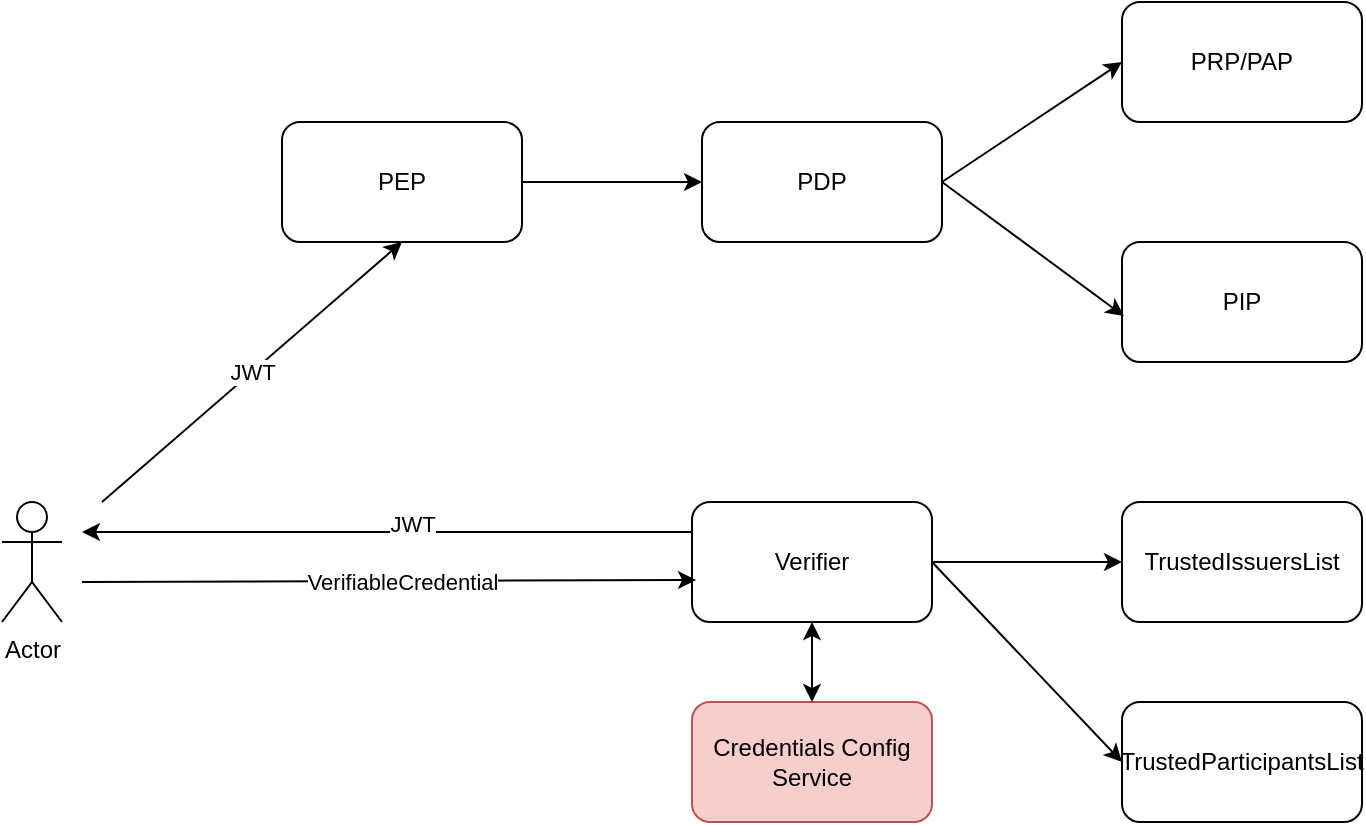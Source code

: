 <mxfile version="21.3.5" type="device">
  <diagram name="Page-1" id="bprYtedmRy179frKg-53">
    <mxGraphModel dx="2284" dy="840" grid="1" gridSize="10" guides="1" tooltips="1" connect="1" arrows="1" fold="1" page="1" pageScale="1" pageWidth="850" pageHeight="1100" math="0" shadow="0">
      <root>
        <mxCell id="0" />
        <mxCell id="1" parent="0" />
        <mxCell id="g9BpfWFpam-Bk-mDH33--1" value="PDP" style="rounded=1;whiteSpace=wrap;html=1;" parent="1" vertex="1">
          <mxGeometry x="250" y="140" width="120" height="60" as="geometry" />
        </mxCell>
        <mxCell id="g9BpfWFpam-Bk-mDH33--2" value="PRP/PAP" style="rounded=1;whiteSpace=wrap;html=1;" parent="1" vertex="1">
          <mxGeometry x="460" y="80" width="120" height="60" as="geometry" />
        </mxCell>
        <mxCell id="g9BpfWFpam-Bk-mDH33--3" value="PIP" style="rounded=1;whiteSpace=wrap;html=1;" parent="1" vertex="1">
          <mxGeometry x="460" y="200" width="120" height="60" as="geometry" />
        </mxCell>
        <mxCell id="g9BpfWFpam-Bk-mDH33--4" value="" style="endArrow=classic;html=1;rounded=0;entryX=0;entryY=0.5;entryDx=0;entryDy=0;exitX=1;exitY=0.5;exitDx=0;exitDy=0;" parent="1" source="g9BpfWFpam-Bk-mDH33--1" target="g9BpfWFpam-Bk-mDH33--2" edge="1">
          <mxGeometry width="50" height="50" relative="1" as="geometry">
            <mxPoint x="190" y="430" as="sourcePoint" />
            <mxPoint x="240" y="380" as="targetPoint" />
          </mxGeometry>
        </mxCell>
        <mxCell id="g9BpfWFpam-Bk-mDH33--5" value="" style="endArrow=classic;html=1;rounded=0;entryX=0.008;entryY=0.617;entryDx=0;entryDy=0;exitX=1;exitY=0.5;exitDx=0;exitDy=0;entryPerimeter=0;" parent="1" source="g9BpfWFpam-Bk-mDH33--1" target="g9BpfWFpam-Bk-mDH33--3" edge="1">
          <mxGeometry width="50" height="50" relative="1" as="geometry">
            <mxPoint x="380" y="170" as="sourcePoint" />
            <mxPoint x="470" y="120" as="targetPoint" />
          </mxGeometry>
        </mxCell>
        <mxCell id="g9BpfWFpam-Bk-mDH33--6" value="PEP" style="rounded=1;whiteSpace=wrap;html=1;" parent="1" vertex="1">
          <mxGeometry x="40" y="140" width="120" height="60" as="geometry" />
        </mxCell>
        <mxCell id="g9BpfWFpam-Bk-mDH33--7" value="" style="endArrow=classic;html=1;rounded=0;exitX=1;exitY=0.5;exitDx=0;exitDy=0;" parent="1" source="g9BpfWFpam-Bk-mDH33--6" target="g9BpfWFpam-Bk-mDH33--1" edge="1">
          <mxGeometry width="50" height="50" relative="1" as="geometry">
            <mxPoint x="150" y="380" as="sourcePoint" />
            <mxPoint x="200" y="330" as="targetPoint" />
          </mxGeometry>
        </mxCell>
        <mxCell id="g9BpfWFpam-Bk-mDH33--8" value="Verifier" style="rounded=1;whiteSpace=wrap;html=1;" parent="1" vertex="1">
          <mxGeometry x="245" y="330" width="120" height="60" as="geometry" />
        </mxCell>
        <mxCell id="g9BpfWFpam-Bk-mDH33--9" value="TrustedIssuersList" style="rounded=1;whiteSpace=wrap;html=1;" parent="1" vertex="1">
          <mxGeometry x="460" y="330" width="120" height="60" as="geometry" />
        </mxCell>
        <mxCell id="g9BpfWFpam-Bk-mDH33--10" value="TrustedParticipantsList" style="rounded=1;whiteSpace=wrap;html=1;" parent="1" vertex="1">
          <mxGeometry x="460" y="430" width="120" height="60" as="geometry" />
        </mxCell>
        <mxCell id="g9BpfWFpam-Bk-mDH33--11" value="" style="endArrow=classic;html=1;rounded=0;exitX=1;exitY=0.5;exitDx=0;exitDy=0;entryX=0;entryY=0.5;entryDx=0;entryDy=0;" parent="1" source="g9BpfWFpam-Bk-mDH33--8" target="g9BpfWFpam-Bk-mDH33--9" edge="1">
          <mxGeometry width="50" height="50" relative="1" as="geometry">
            <mxPoint x="395" y="320" as="sourcePoint" />
            <mxPoint x="445" y="270" as="targetPoint" />
          </mxGeometry>
        </mxCell>
        <mxCell id="g9BpfWFpam-Bk-mDH33--12" value="" style="endArrow=classic;html=1;rounded=0;exitX=1;exitY=0.5;exitDx=0;exitDy=0;entryX=0;entryY=0.5;entryDx=0;entryDy=0;" parent="1" source="g9BpfWFpam-Bk-mDH33--8" target="g9BpfWFpam-Bk-mDH33--10" edge="1">
          <mxGeometry width="50" height="50" relative="1" as="geometry">
            <mxPoint x="395" y="320" as="sourcePoint" />
            <mxPoint x="445" y="270" as="targetPoint" />
          </mxGeometry>
        </mxCell>
        <mxCell id="g9BpfWFpam-Bk-mDH33--13" value="Actor" style="shape=umlActor;verticalLabelPosition=bottom;verticalAlign=top;html=1;outlineConnect=0;" parent="1" vertex="1">
          <mxGeometry x="-100" y="330" width="30" height="60" as="geometry" />
        </mxCell>
        <mxCell id="g9BpfWFpam-Bk-mDH33--14" value="" style="endArrow=classic;html=1;rounded=0;entryX=0.017;entryY=0.65;entryDx=0;entryDy=0;entryPerimeter=0;" parent="1" target="g9BpfWFpam-Bk-mDH33--8" edge="1">
          <mxGeometry width="50" height="50" relative="1" as="geometry">
            <mxPoint x="-60" y="370" as="sourcePoint" />
            <mxPoint x="120" y="310" as="targetPoint" />
          </mxGeometry>
        </mxCell>
        <mxCell id="g9BpfWFpam-Bk-mDH33--15" value="VerifiableCredential" style="edgeLabel;html=1;align=center;verticalAlign=middle;resizable=0;points=[];" parent="g9BpfWFpam-Bk-mDH33--14" vertex="1" connectable="0">
          <mxGeometry x="-0.107" y="4" relative="1" as="geometry">
            <mxPoint x="23" y="4" as="offset" />
          </mxGeometry>
        </mxCell>
        <mxCell id="g9BpfWFpam-Bk-mDH33--16" value="" style="endArrow=classic;html=1;rounded=0;exitX=0;exitY=0.25;exitDx=0;exitDy=0;" parent="1" source="g9BpfWFpam-Bk-mDH33--8" edge="1">
          <mxGeometry width="50" height="50" relative="1" as="geometry">
            <mxPoint x="50" y="370" as="sourcePoint" />
            <mxPoint x="-60" y="345" as="targetPoint" />
          </mxGeometry>
        </mxCell>
        <mxCell id="g9BpfWFpam-Bk-mDH33--17" value="JWT" style="edgeLabel;html=1;align=center;verticalAlign=middle;resizable=0;points=[];" parent="g9BpfWFpam-Bk-mDH33--16" vertex="1" connectable="0">
          <mxGeometry x="-0.082" y="-4" relative="1" as="geometry">
            <mxPoint as="offset" />
          </mxGeometry>
        </mxCell>
        <mxCell id="g9BpfWFpam-Bk-mDH33--18" value="JWT" style="endArrow=classic;html=1;rounded=0;entryX=0.5;entryY=1;entryDx=0;entryDy=0;" parent="1" target="g9BpfWFpam-Bk-mDH33--6" edge="1">
          <mxGeometry width="50" height="50" relative="1" as="geometry">
            <mxPoint x="-50" y="330" as="sourcePoint" />
            <mxPoint x="30" y="250" as="targetPoint" />
          </mxGeometry>
        </mxCell>
        <mxCell id="_Qh0peBMghSZMTcfrl9o-1" value="Credentials Config Service" style="rounded=1;whiteSpace=wrap;html=1;fillColor=#f8cecc;strokeColor=#b85450;" vertex="1" parent="1">
          <mxGeometry x="245" y="430" width="120" height="60" as="geometry" />
        </mxCell>
        <mxCell id="_Qh0peBMghSZMTcfrl9o-2" value="" style="endArrow=classic;startArrow=classic;html=1;rounded=0;entryX=0.5;entryY=1;entryDx=0;entryDy=0;" edge="1" parent="1" source="_Qh0peBMghSZMTcfrl9o-1" target="g9BpfWFpam-Bk-mDH33--8">
          <mxGeometry width="50" height="50" relative="1" as="geometry">
            <mxPoint x="170" y="570" as="sourcePoint" />
            <mxPoint x="220" y="520" as="targetPoint" />
          </mxGeometry>
        </mxCell>
      </root>
    </mxGraphModel>
  </diagram>
</mxfile>
